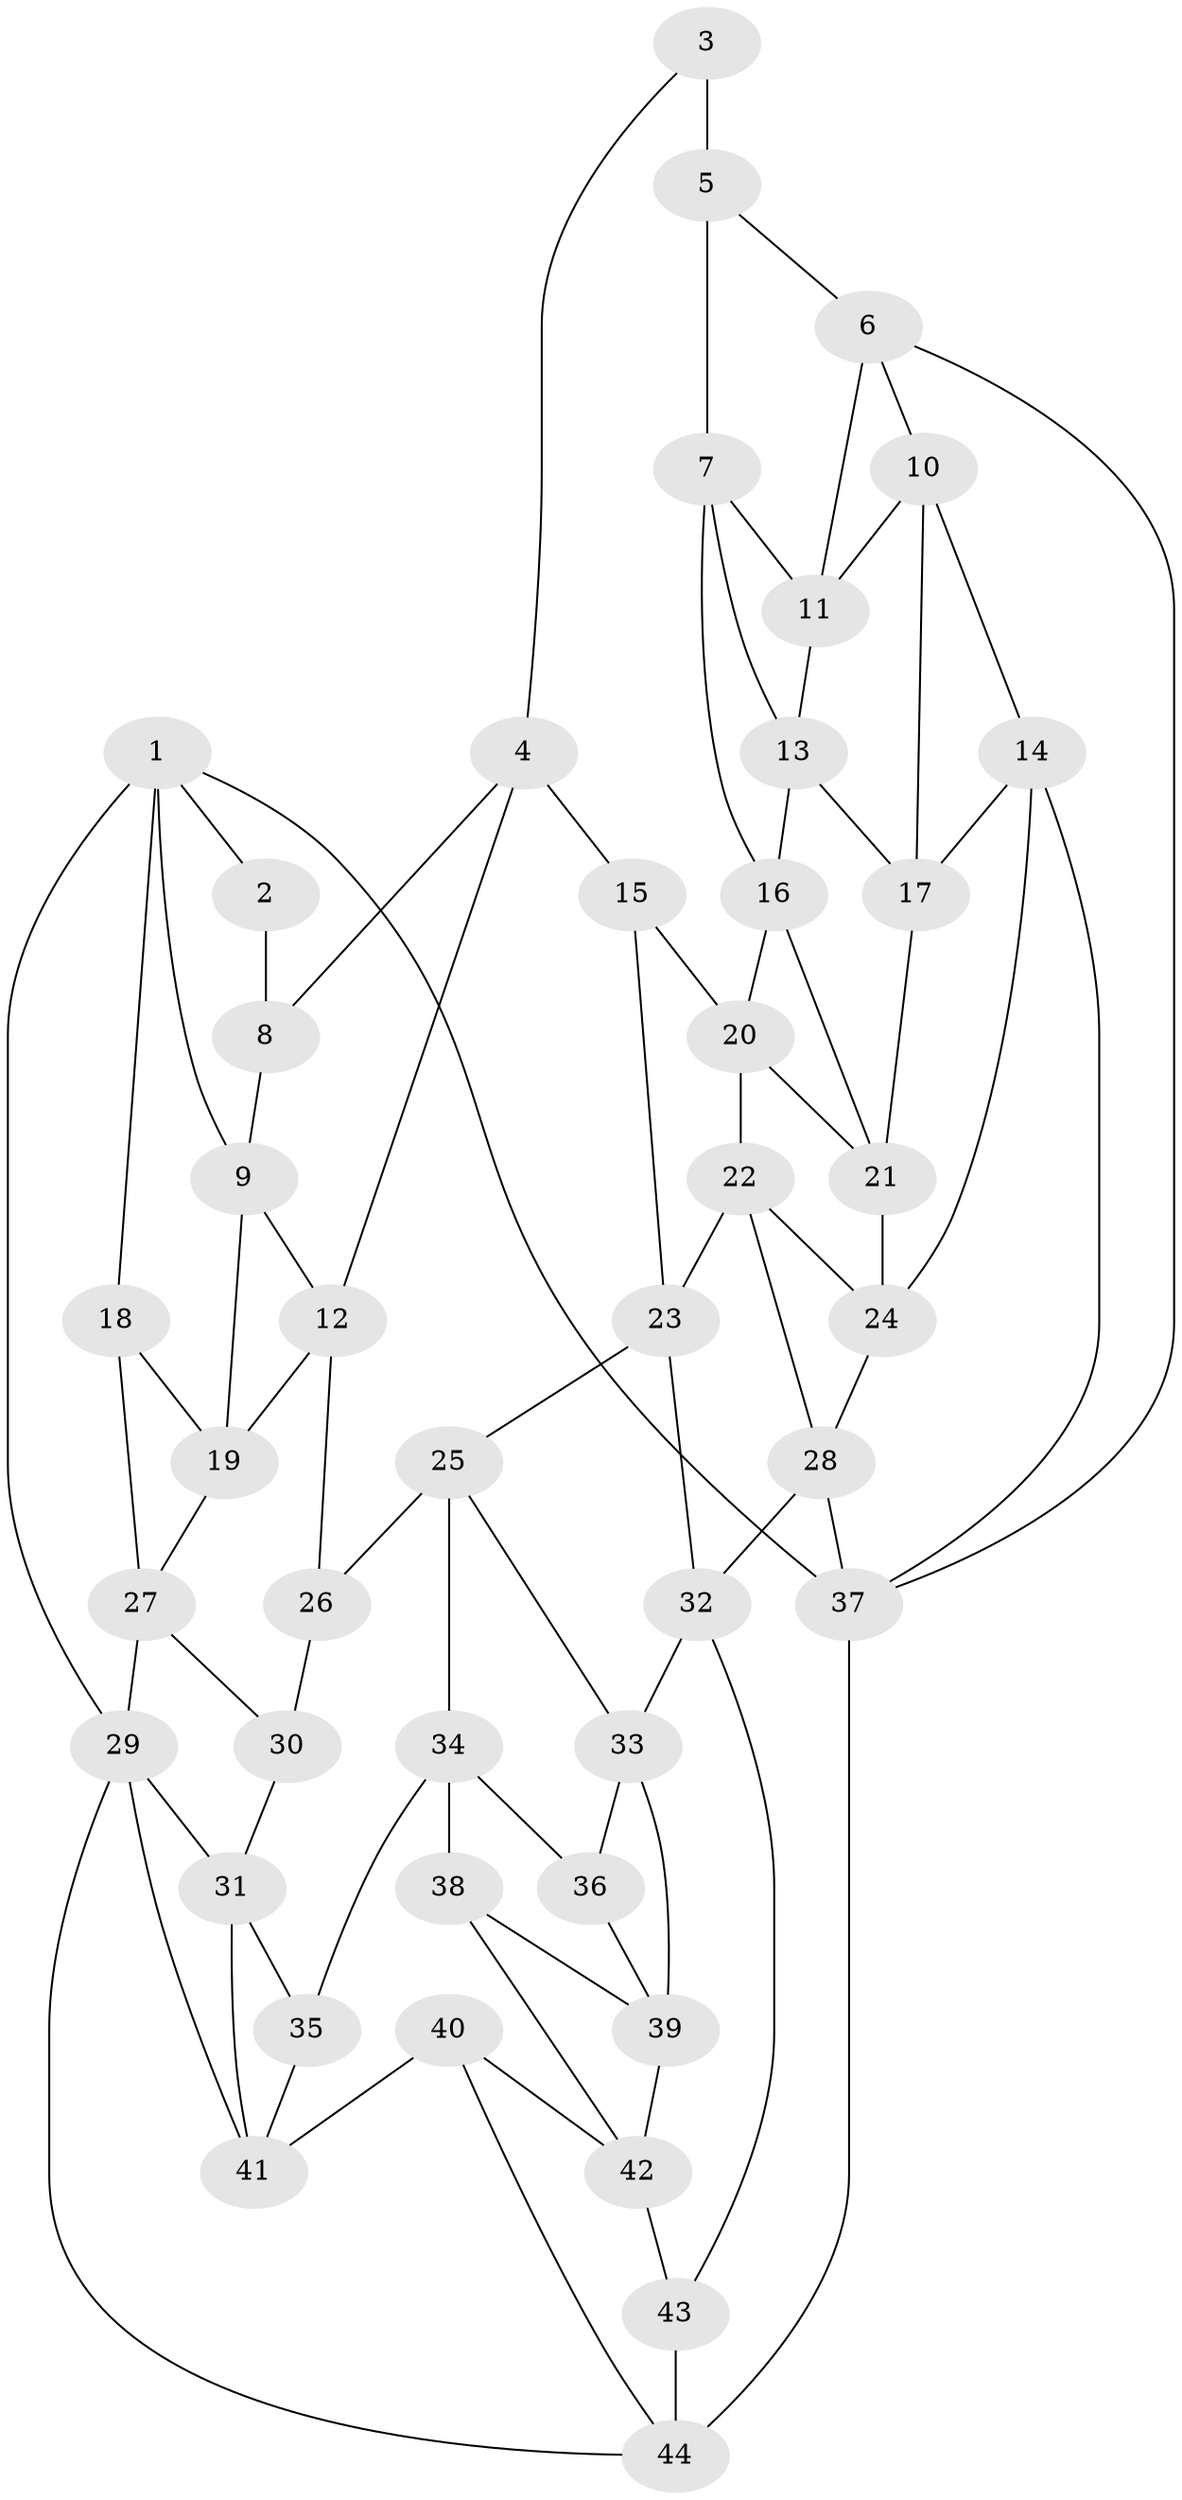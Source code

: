 // original degree distribution, {3: 0.022727272727272728, 4: 0.25, 6: 0.20454545454545456, 5: 0.5227272727272727}
// Generated by graph-tools (version 1.1) at 2025/51/03/09/25 03:51:04]
// undirected, 44 vertices, 82 edges
graph export_dot {
graph [start="1"]
  node [color=gray90,style=filled];
  1;
  2;
  3;
  4;
  5;
  6;
  7;
  8;
  9;
  10;
  11;
  12;
  13;
  14;
  15;
  16;
  17;
  18;
  19;
  20;
  21;
  22;
  23;
  24;
  25;
  26;
  27;
  28;
  29;
  30;
  31;
  32;
  33;
  34;
  35;
  36;
  37;
  38;
  39;
  40;
  41;
  42;
  43;
  44;
  1 -- 2 [weight=1.0];
  1 -- 9 [weight=1.0];
  1 -- 18 [weight=1.0];
  1 -- 29 [weight=1.0];
  1 -- 37 [weight=1.0];
  2 -- 8 [weight=2.0];
  3 -- 4 [weight=1.0];
  3 -- 5 [weight=2.0];
  4 -- 8 [weight=1.0];
  4 -- 12 [weight=1.0];
  4 -- 15 [weight=1.0];
  5 -- 6 [weight=1.0];
  5 -- 7 [weight=1.0];
  6 -- 10 [weight=1.0];
  6 -- 11 [weight=1.0];
  6 -- 37 [weight=1.0];
  7 -- 11 [weight=1.0];
  7 -- 13 [weight=1.0];
  7 -- 16 [weight=1.0];
  8 -- 9 [weight=1.0];
  9 -- 12 [weight=1.0];
  9 -- 19 [weight=1.0];
  10 -- 11 [weight=1.0];
  10 -- 14 [weight=1.0];
  10 -- 17 [weight=1.0];
  11 -- 13 [weight=1.0];
  12 -- 19 [weight=1.0];
  12 -- 26 [weight=1.0];
  13 -- 16 [weight=1.0];
  13 -- 17 [weight=1.0];
  14 -- 17 [weight=1.0];
  14 -- 24 [weight=1.0];
  14 -- 37 [weight=1.0];
  15 -- 20 [weight=1.0];
  15 -- 23 [weight=1.0];
  16 -- 20 [weight=1.0];
  16 -- 21 [weight=1.0];
  17 -- 21 [weight=1.0];
  18 -- 19 [weight=1.0];
  18 -- 27 [weight=1.0];
  19 -- 27 [weight=1.0];
  20 -- 21 [weight=1.0];
  20 -- 22 [weight=1.0];
  21 -- 24 [weight=1.0];
  22 -- 23 [weight=1.0];
  22 -- 24 [weight=1.0];
  22 -- 28 [weight=1.0];
  23 -- 25 [weight=1.0];
  23 -- 32 [weight=1.0];
  24 -- 28 [weight=1.0];
  25 -- 26 [weight=1.0];
  25 -- 33 [weight=1.0];
  25 -- 34 [weight=1.0];
  26 -- 30 [weight=2.0];
  27 -- 29 [weight=1.0];
  27 -- 30 [weight=1.0];
  28 -- 32 [weight=1.0];
  28 -- 37 [weight=1.0];
  29 -- 31 [weight=1.0];
  29 -- 41 [weight=1.0];
  29 -- 44 [weight=1.0];
  30 -- 31 [weight=1.0];
  31 -- 35 [weight=1.0];
  31 -- 41 [weight=1.0];
  32 -- 33 [weight=1.0];
  32 -- 43 [weight=1.0];
  33 -- 36 [weight=1.0];
  33 -- 39 [weight=1.0];
  34 -- 35 [weight=1.0];
  34 -- 36 [weight=1.0];
  34 -- 38 [weight=1.0];
  35 -- 41 [weight=1.0];
  36 -- 39 [weight=1.0];
  37 -- 44 [weight=2.0];
  38 -- 39 [weight=1.0];
  38 -- 42 [weight=1.0];
  39 -- 42 [weight=1.0];
  40 -- 41 [weight=1.0];
  40 -- 42 [weight=1.0];
  40 -- 44 [weight=1.0];
  42 -- 43 [weight=1.0];
  43 -- 44 [weight=2.0];
}
